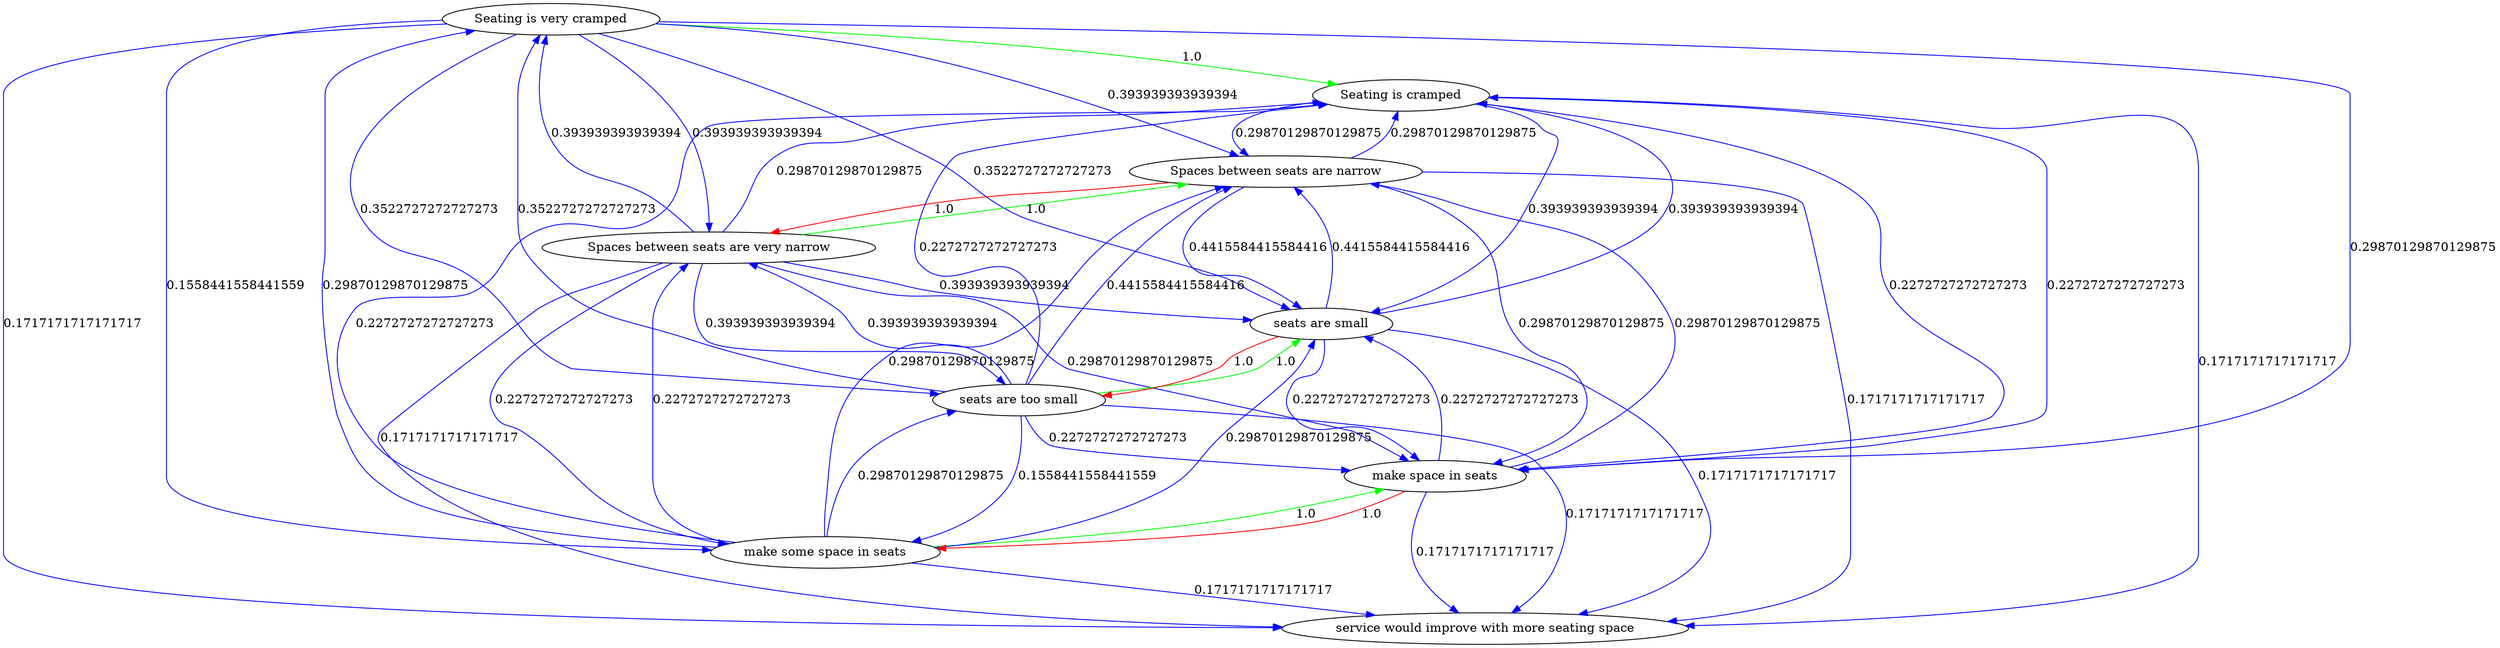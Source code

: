 digraph rawGraph {
"Seating is very cramped";"Seating is cramped";"Spaces between seats are very narrow";"Spaces between seats are narrow";"make some space in seats";"make space in seats";"seats are too small";"seats are small";"service would improve with more seating space";"Seating is very cramped" -> "Seating is cramped" [label=1.0] [color=green]
"Spaces between seats are very narrow" -> "Spaces between seats are narrow" [label=1.0] [color=green]
"Spaces between seats are narrow" -> "Spaces between seats are very narrow" [label=1.0] [color=red]
"Seating is cramped" -> "Spaces between seats are narrow" [label=0.29870129870129875] [color=blue]
"Spaces between seats are narrow" -> "Seating is cramped" [label=0.29870129870129875] [color=blue]
"Seating is very cramped" -> "Spaces between seats are very narrow" [label=0.393939393939394] [color=blue]
"Spaces between seats are very narrow" -> "Seating is very cramped" [label=0.393939393939394] [color=blue]
"Seating is very cramped" -> "Spaces between seats are narrow" [label=0.393939393939394] [color=blue]
"Spaces between seats are very narrow" -> "Seating is cramped" [label=0.29870129870129875] [color=blue]
"make some space in seats" -> "make space in seats" [label=1.0] [color=green]
"make space in seats" -> "make some space in seats" [label=1.0] [color=red]
"Spaces between seats are narrow" -> "make space in seats" [label=0.29870129870129875] [color=blue]
"make space in seats" -> "Spaces between seats are narrow" [label=0.29870129870129875] [color=blue]
"Spaces between seats are very narrow" -> "make some space in seats" [label=0.2272727272727273] [color=blue]
"make some space in seats" -> "Spaces between seats are very narrow" [label=0.2272727272727273] [color=blue]
"Seating is cramped" -> "make space in seats" [label=0.2272727272727273] [color=blue]
"make space in seats" -> "Seating is cramped" [label=0.2272727272727273] [color=blue]
"Seating is very cramped" -> "make some space in seats" [label=0.1558441558441559] [color=blue]
"make some space in seats" -> "Seating is very cramped" [label=0.29870129870129875] [color=blue]
"Seating is very cramped" -> "make space in seats" [label=0.29870129870129875] [color=blue]
"Spaces between seats are very narrow" -> "make space in seats" [label=0.29870129870129875] [color=blue]
"make some space in seats" -> "Spaces between seats are narrow" [label=0.29870129870129875] [color=blue]
"make some space in seats" -> "Seating is cramped" [label=0.2272727272727273] [color=blue]
"seats are too small" -> "seats are small" [label=1.0] [color=green]
"seats are small" -> "seats are too small" [label=1.0] [color=red]
"seats are small" -> "make space in seats" [label=0.2272727272727273] [color=blue]
"make space in seats" -> "seats are small" [label=0.2272727272727273] [color=blue]
"make some space in seats" -> "seats are too small" [label=0.29870129870129875] [color=blue]
"seats are too small" -> "make some space in seats" [label=0.1558441558441559] [color=blue]
"Spaces between seats are narrow" -> "seats are small" [label=0.4415584415584416] [color=blue]
"seats are small" -> "Spaces between seats are narrow" [label=0.4415584415584416] [color=blue]
"Spaces between seats are very narrow" -> "seats are too small" [label=0.393939393939394] [color=blue]
"seats are too small" -> "Spaces between seats are very narrow" [label=0.393939393939394] [color=blue]
"Seating is cramped" -> "seats are small" [label=0.393939393939394] [color=blue]
"seats are small" -> "Seating is cramped" [label=0.393939393939394] [color=blue]
"Seating is very cramped" -> "seats are too small" [label=0.3522727272727273] [color=blue]
"seats are too small" -> "Seating is very cramped" [label=0.3522727272727273] [color=blue]
"Seating is very cramped" -> "seats are small" [label=0.3522727272727273] [color=blue]
"Spaces between seats are very narrow" -> "seats are small" [label=0.393939393939394] [color=blue]
"make some space in seats" -> "seats are small" [label=0.29870129870129875] [color=blue]
"seats are too small" -> "make space in seats" [label=0.2272727272727273] [color=blue]
"seats are too small" -> "Spaces between seats are narrow" [label=0.4415584415584416] [color=blue]
"seats are too small" -> "Seating is cramped" [label=0.2272727272727273] [color=blue]
"make space in seats" -> "service would improve with more seating space" [label=0.1717171717171717] [color=blue]
"Seating is cramped" -> "service would improve with more seating space" [label=0.1717171717171717] [color=blue]
"Seating is very cramped" -> "service would improve with more seating space" [label=0.1717171717171717] [color=blue]
"Spaces between seats are very narrow" -> "service would improve with more seating space" [label=0.1717171717171717] [color=blue]
"Spaces between seats are narrow" -> "service would improve with more seating space" [label=0.1717171717171717] [color=blue]
"make some space in seats" -> "service would improve with more seating space" [label=0.1717171717171717] [color=blue]
"seats are too small" -> "service would improve with more seating space" [label=0.1717171717171717] [color=blue]
"seats are small" -> "service would improve with more seating space" [label=0.1717171717171717] [color=blue]
}